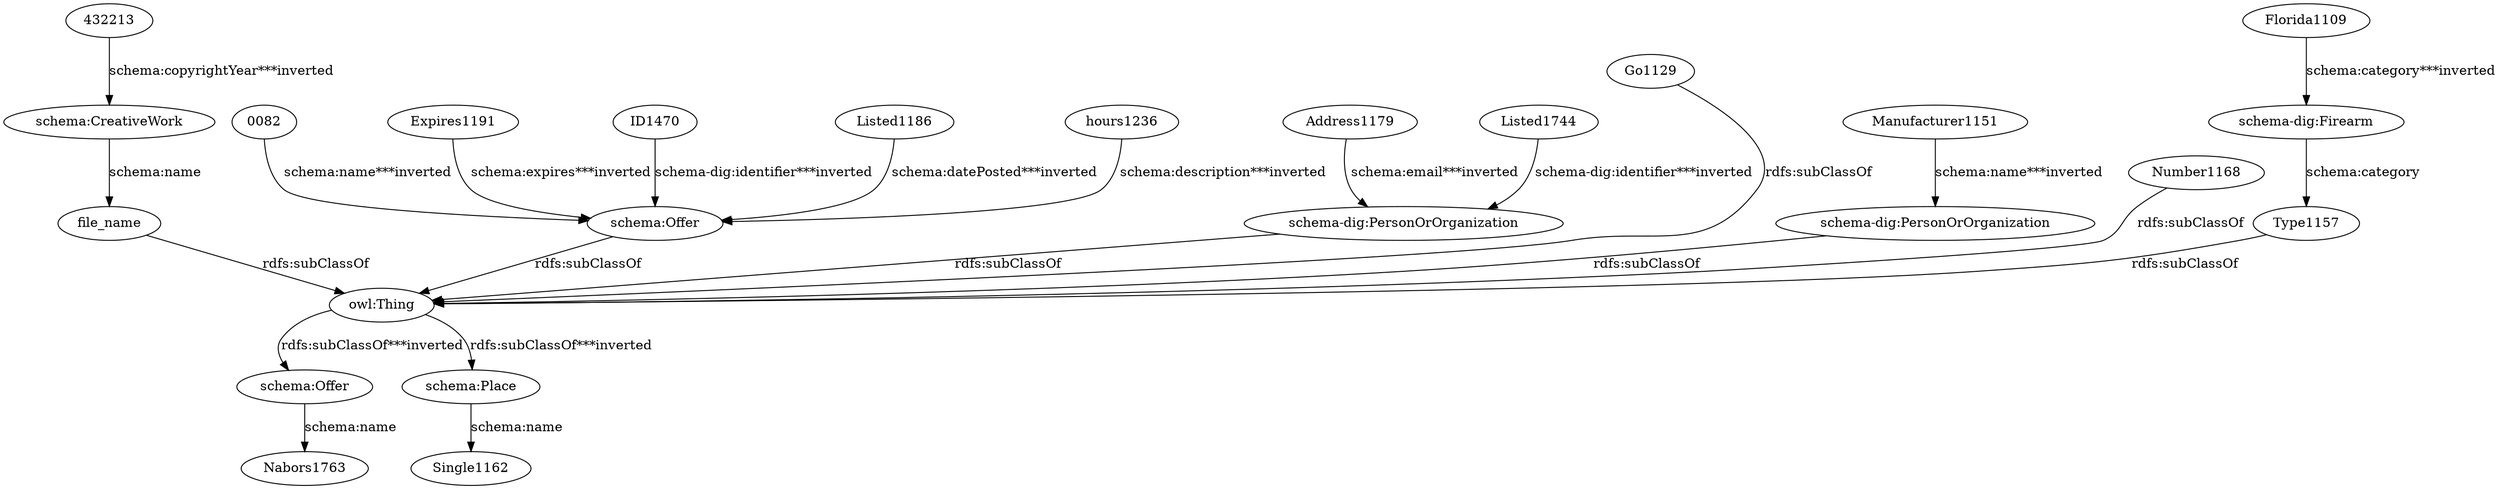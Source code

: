 digraph {
  "432213" [type=attribute_name,label="432213"]
  "0082" [type=attribute_name,label="0082"]
  "schema:Offer1" [type=class_uri,label="schema:Offer"]
  "schema:CreativeWork1" [type=class_uri,label="schema:CreativeWork"]
  Address1179 [type=attribute_name,label=Address1179]
  "schema-dig:PersonOrOrganization1" [type=class_uri,label="schema-dig:PersonOrOrganization"]
  Expires1191 [type=attribute_name,label=Expires1191]
  Florida1109 [type=attribute_name,label=Florida1109]
  "schema-dig:Firearm1" [type=class_uri,label="schema-dig:Firearm"]
  Go1129 [type=attribute_name,label=Go1129]
  "owl:Thing" [type=special,label="owl:Thing"]
  ID1470 [type=attribute_name,label=ID1470]
  Listed1186 [type=attribute_name,label=Listed1186]
  Listed1744 [type=attribute_name,label=Listed1744]
  Manufacturer1151 [type=attribute_name,label=Manufacturer1151]
  "schema-dig:PersonOrOrganization2" [type=class_uri,label="schema-dig:PersonOrOrganization"]
  Number1168 [type=attribute_name,label=Number1168]
  Type1157 [type=attribute_name,label=Type1157]
  file_name [type=attribute_name,label=file_name]
  hours1236 [type=attribute_name,label=hours1236]
  "schema:Offer2" [type=class_uri,label="schema:Offer"]
  "schema:Place1" [type=class_uri,label="schema:Place"]
  Nabors1763 [type=attribute_name,label=Nabors1763]
  Single1162 [type=attribute_name,label=Single1162]
  "0082" -> "schema:Offer1" [type=st_property_uri,label="schema:name***inverted",weight=1]
  "432213" -> "schema:CreativeWork1" [type=st_property_uri,label="schema:copyrightYear***inverted",weight=1]
  Address1179 -> "schema-dig:PersonOrOrganization1" [type=st_property_uri,label="schema:email***inverted",weight=1]
  Expires1191 -> "schema:Offer1" [type=st_property_uri,label="schema:expires***inverted",weight=1]
  Florida1109 -> "schema-dig:Firearm1" [type=st_property_uri,label="schema:category***inverted",weight=1]
  Go1129 -> "owl:Thing" [label="rdfs:subClassOf",type=inherited,weight=0.3333333333333333]
  ID1470 -> "schema:Offer1" [type=st_property_uri,label="schema-dig:identifier***inverted",weight=1]
  Listed1186 -> "schema:Offer1" [type=st_property_uri,label="schema:datePosted***inverted",weight=1]
  Listed1744 -> "schema-dig:PersonOrOrganization1" [type=st_property_uri,label="schema-dig:identifier***inverted",weight=1]
  Manufacturer1151 -> "schema-dig:PersonOrOrganization2" [type=st_property_uri,label="schema:name***inverted",weight=1]
  Number1168 -> "owl:Thing" [label="rdfs:subClassOf",type=inherited,weight=0.3333333333333333]
  Type1157 -> "owl:Thing" [label="rdfs:subClassOf",type=inherited,weight=0.3333333333333333]
  file_name -> "owl:Thing" [label="rdfs:subClassOf",type=inherited,weight=0.3333333333333333]
  hours1236 -> "schema:Offer1" [type=st_property_uri,label="schema:description***inverted",weight=1]
  "owl:Thing" -> "schema:Offer2" [type=inherited,label="rdfs:subClassOf***inverted",weight=0.3333333333333333]
  "owl:Thing" -> "schema:Place1" [type=inherited,label="rdfs:subClassOf***inverted",weight=0.3333333333333333]
  "schema-dig:Firearm1" -> Type1157 [label="schema:category",type=st_property_uri]
  "schema-dig:PersonOrOrganization1" -> "owl:Thing" [label="rdfs:subClassOf",type=inherited,weight=0.3333333333333333]
  "schema-dig:PersonOrOrganization2" -> "owl:Thing" [label="rdfs:subClassOf",type=inherited,weight=0.3333333333333333]
  "schema:CreativeWork1" -> file_name [label="schema:name",type=st_property_uri]
  "schema:Offer1" -> "owl:Thing" [label="rdfs:subClassOf",type=inherited,weight=0.3333333333333333]
  "schema:Offer2" -> Nabors1763 [label="schema:name",type=st_property_uri]
  "schema:Place1" -> Single1162 [label="schema:name",type=st_property_uri]
}
